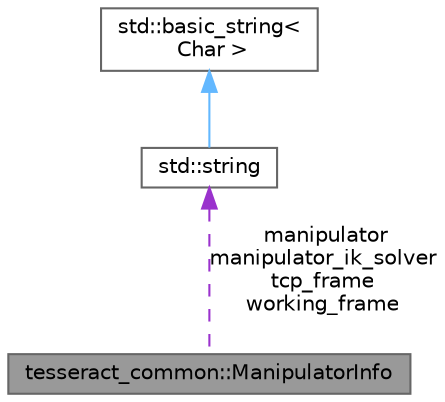 digraph "tesseract_common::ManipulatorInfo"
{
 // LATEX_PDF_SIZE
  bgcolor="transparent";
  edge [fontname=Helvetica,fontsize=10,labelfontname=Helvetica,labelfontsize=10];
  node [fontname=Helvetica,fontsize=10,shape=box,height=0.2,width=0.4];
  Node1 [label="tesseract_common::ManipulatorInfo",height=0.2,width=0.4,color="gray40", fillcolor="grey60", style="filled", fontcolor="black",tooltip="Contains information about a robot manipulator."];
  Node2 -> Node1 [dir="back",color="darkorchid3",style="dashed",label=" manipulator\nmanipulator_ik_solver\ntcp_frame\nworking_frame" ];
  Node2 [label="std::string",height=0.2,width=0.4,color="gray40", fillcolor="white", style="filled",tooltip=" "];
  Node3 -> Node2 [dir="back",color="steelblue1",style="solid"];
  Node3 [label="std::basic_string\<\l Char \>",height=0.2,width=0.4,color="gray40", fillcolor="white", style="filled",tooltip=" "];
}
